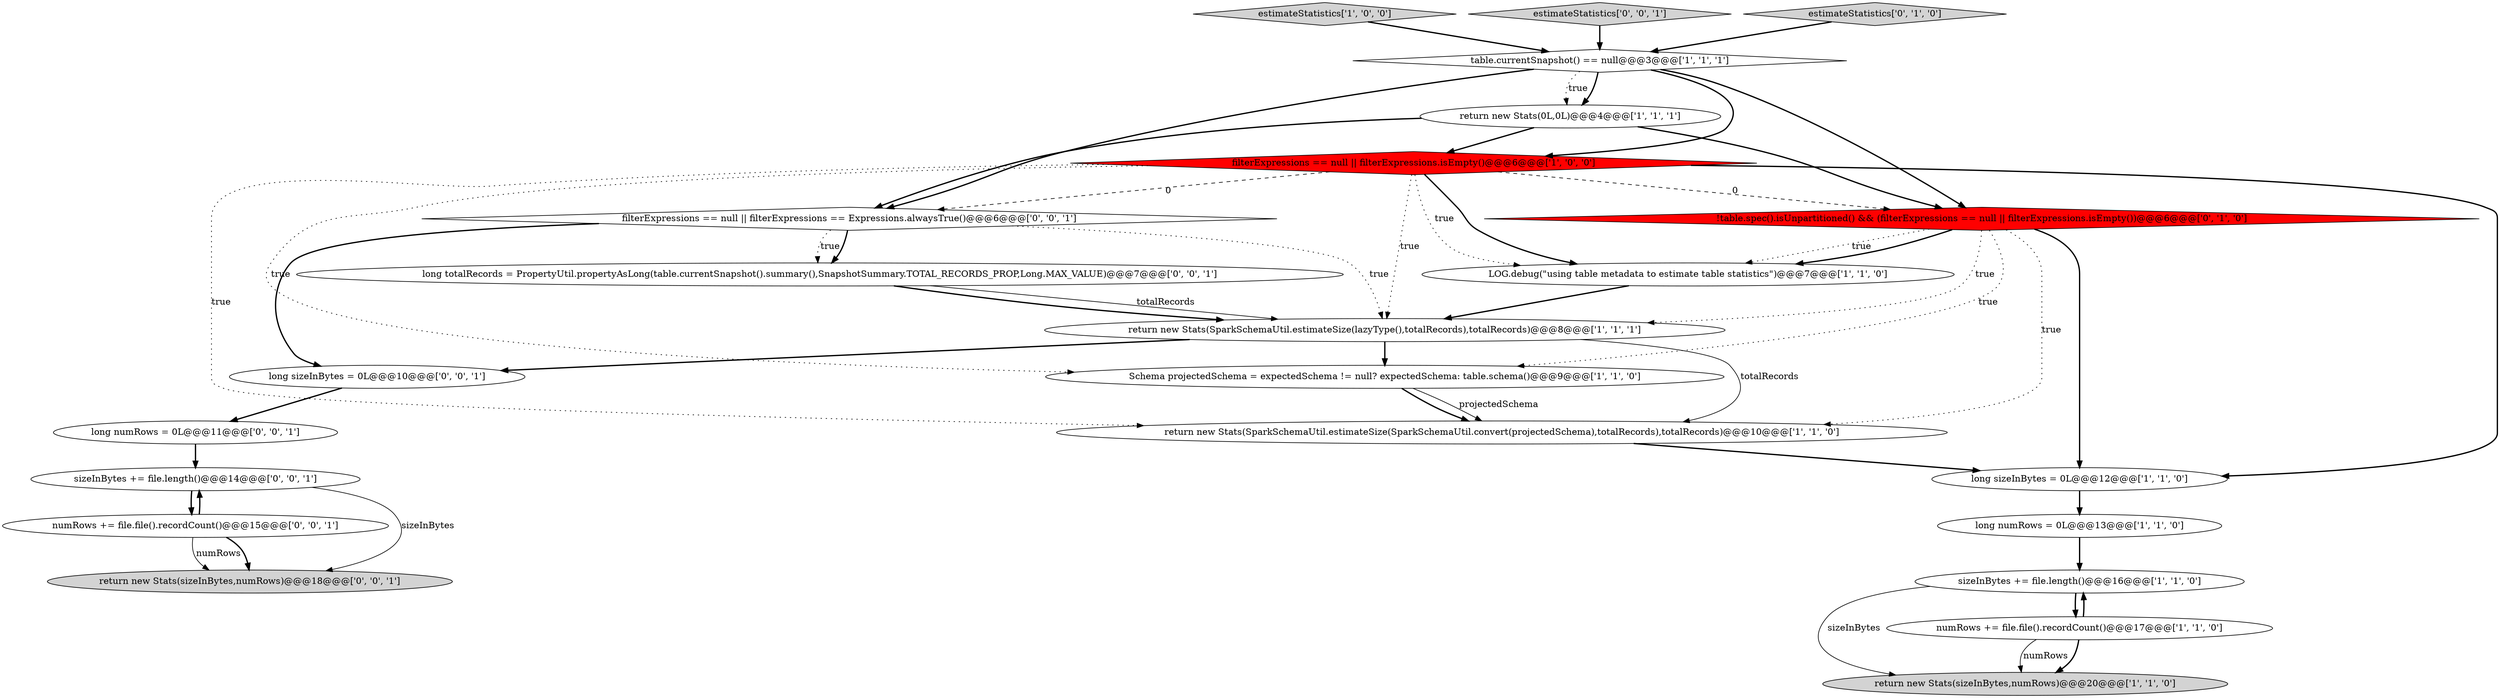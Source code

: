 digraph {
9 [style = filled, label = "return new Stats(sizeInBytes,numRows)@@@20@@@['1', '1', '0']", fillcolor = lightgray, shape = ellipse image = "AAA0AAABBB1BBB"];
17 [style = filled, label = "numRows += file.file().recordCount()@@@15@@@['0', '0', '1']", fillcolor = white, shape = ellipse image = "AAA0AAABBB3BBB"];
19 [style = filled, label = "sizeInBytes += file.length()@@@14@@@['0', '0', '1']", fillcolor = white, shape = ellipse image = "AAA0AAABBB3BBB"];
12 [style = filled, label = "estimateStatistics['1', '0', '0']", fillcolor = lightgray, shape = diamond image = "AAA0AAABBB1BBB"];
11 [style = filled, label = "long sizeInBytes = 0L@@@12@@@['1', '1', '0']", fillcolor = white, shape = ellipse image = "AAA0AAABBB1BBB"];
1 [style = filled, label = "return new Stats(SparkSchemaUtil.estimateSize(lazyType(),totalRecords),totalRecords)@@@8@@@['1', '1', '1']", fillcolor = white, shape = ellipse image = "AAA0AAABBB1BBB"];
0 [style = filled, label = "return new Stats(0L,0L)@@@4@@@['1', '1', '1']", fillcolor = white, shape = ellipse image = "AAA0AAABBB1BBB"];
16 [style = filled, label = "long numRows = 0L@@@11@@@['0', '0', '1']", fillcolor = white, shape = ellipse image = "AAA0AAABBB3BBB"];
21 [style = filled, label = "estimateStatistics['0', '0', '1']", fillcolor = lightgray, shape = diamond image = "AAA0AAABBB3BBB"];
14 [style = filled, label = "!table.spec().isUnpartitioned() && (filterExpressions == null || filterExpressions.isEmpty())@@@6@@@['0', '1', '0']", fillcolor = red, shape = diamond image = "AAA1AAABBB2BBB"];
22 [style = filled, label = "long totalRecords = PropertyUtil.propertyAsLong(table.currentSnapshot().summary(),SnapshotSummary.TOTAL_RECORDS_PROP,Long.MAX_VALUE)@@@7@@@['0', '0', '1']", fillcolor = white, shape = ellipse image = "AAA0AAABBB3BBB"];
18 [style = filled, label = "long sizeInBytes = 0L@@@10@@@['0', '0', '1']", fillcolor = white, shape = ellipse image = "AAA0AAABBB3BBB"];
5 [style = filled, label = "long numRows = 0L@@@13@@@['1', '1', '0']", fillcolor = white, shape = ellipse image = "AAA0AAABBB1BBB"];
3 [style = filled, label = "sizeInBytes += file.length()@@@16@@@['1', '1', '0']", fillcolor = white, shape = ellipse image = "AAA0AAABBB1BBB"];
7 [style = filled, label = "filterExpressions == null || filterExpressions.isEmpty()@@@6@@@['1', '0', '0']", fillcolor = red, shape = diamond image = "AAA1AAABBB1BBB"];
15 [style = filled, label = "filterExpressions == null || filterExpressions == Expressions.alwaysTrue()@@@6@@@['0', '0', '1']", fillcolor = white, shape = diamond image = "AAA0AAABBB3BBB"];
4 [style = filled, label = "numRows += file.file().recordCount()@@@17@@@['1', '1', '0']", fillcolor = white, shape = ellipse image = "AAA0AAABBB1BBB"];
13 [style = filled, label = "estimateStatistics['0', '1', '0']", fillcolor = lightgray, shape = diamond image = "AAA0AAABBB2BBB"];
10 [style = filled, label = "return new Stats(SparkSchemaUtil.estimateSize(SparkSchemaUtil.convert(projectedSchema),totalRecords),totalRecords)@@@10@@@['1', '1', '0']", fillcolor = white, shape = ellipse image = "AAA0AAABBB1BBB"];
6 [style = filled, label = "table.currentSnapshot() == null@@@3@@@['1', '1', '1']", fillcolor = white, shape = diamond image = "AAA0AAABBB1BBB"];
20 [style = filled, label = "return new Stats(sizeInBytes,numRows)@@@18@@@['0', '0', '1']", fillcolor = lightgray, shape = ellipse image = "AAA0AAABBB3BBB"];
8 [style = filled, label = "Schema projectedSchema = expectedSchema != null? expectedSchema: table.schema()@@@9@@@['1', '1', '0']", fillcolor = white, shape = ellipse image = "AAA0AAABBB1BBB"];
2 [style = filled, label = "LOG.debug(\"using table metadata to estimate table statistics\")@@@7@@@['1', '1', '0']", fillcolor = white, shape = ellipse image = "AAA0AAABBB1BBB"];
5->3 [style = bold, label=""];
4->9 [style = bold, label=""];
7->2 [style = dotted, label="true"];
14->2 [style = dotted, label="true"];
8->10 [style = bold, label=""];
4->3 [style = bold, label=""];
7->11 [style = bold, label=""];
7->10 [style = dotted, label="true"];
1->8 [style = bold, label=""];
1->10 [style = solid, label="totalRecords"];
21->6 [style = bold, label=""];
2->1 [style = bold, label=""];
7->14 [style = dashed, label="0"];
15->22 [style = dotted, label="true"];
1->18 [style = bold, label=""];
6->0 [style = bold, label=""];
17->20 [style = solid, label="numRows"];
19->17 [style = bold, label=""];
16->19 [style = bold, label=""];
12->6 [style = bold, label=""];
3->4 [style = bold, label=""];
15->18 [style = bold, label=""];
17->19 [style = bold, label=""];
14->10 [style = dotted, label="true"];
0->15 [style = bold, label=""];
6->15 [style = bold, label=""];
15->22 [style = bold, label=""];
0->7 [style = bold, label=""];
6->14 [style = bold, label=""];
3->9 [style = solid, label="sizeInBytes"];
11->5 [style = bold, label=""];
0->14 [style = bold, label=""];
8->10 [style = solid, label="projectedSchema"];
19->20 [style = solid, label="sizeInBytes"];
7->2 [style = bold, label=""];
15->1 [style = dotted, label="true"];
14->8 [style = dotted, label="true"];
7->15 [style = dashed, label="0"];
22->1 [style = solid, label="totalRecords"];
14->2 [style = bold, label=""];
14->1 [style = dotted, label="true"];
6->0 [style = dotted, label="true"];
22->1 [style = bold, label=""];
13->6 [style = bold, label=""];
6->7 [style = bold, label=""];
7->1 [style = dotted, label="true"];
7->8 [style = dotted, label="true"];
14->11 [style = bold, label=""];
4->9 [style = solid, label="numRows"];
17->20 [style = bold, label=""];
10->11 [style = bold, label=""];
18->16 [style = bold, label=""];
}
